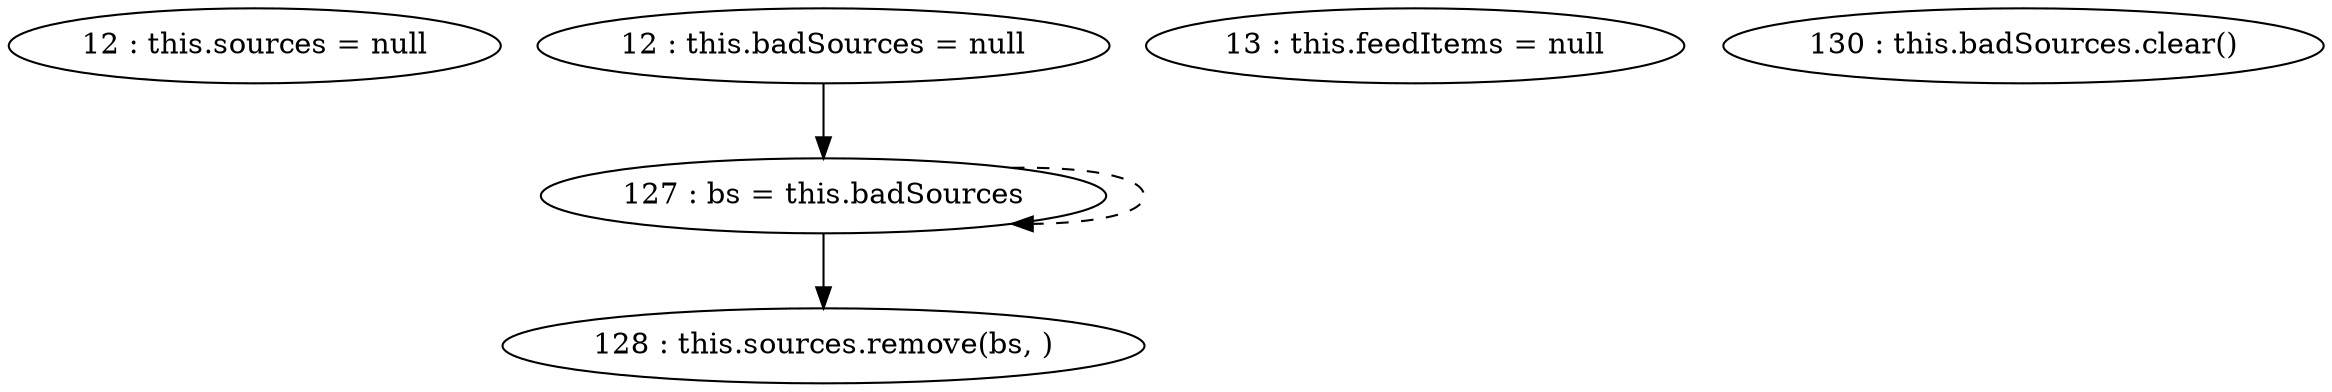 digraph G {
"12 : this.sources = null"
"12 : this.badSources = null"
"12 : this.badSources = null" -> "127 : bs = this.badSources"
"13 : this.feedItems = null"
"127 : bs = this.badSources"
"127 : bs = this.badSources" -> "128 : this.sources.remove(bs, )"
"127 : bs = this.badSources" -> "127 : bs = this.badSources" [style=dashed]
"128 : this.sources.remove(bs, )"
"130 : this.badSources.clear()"
}
